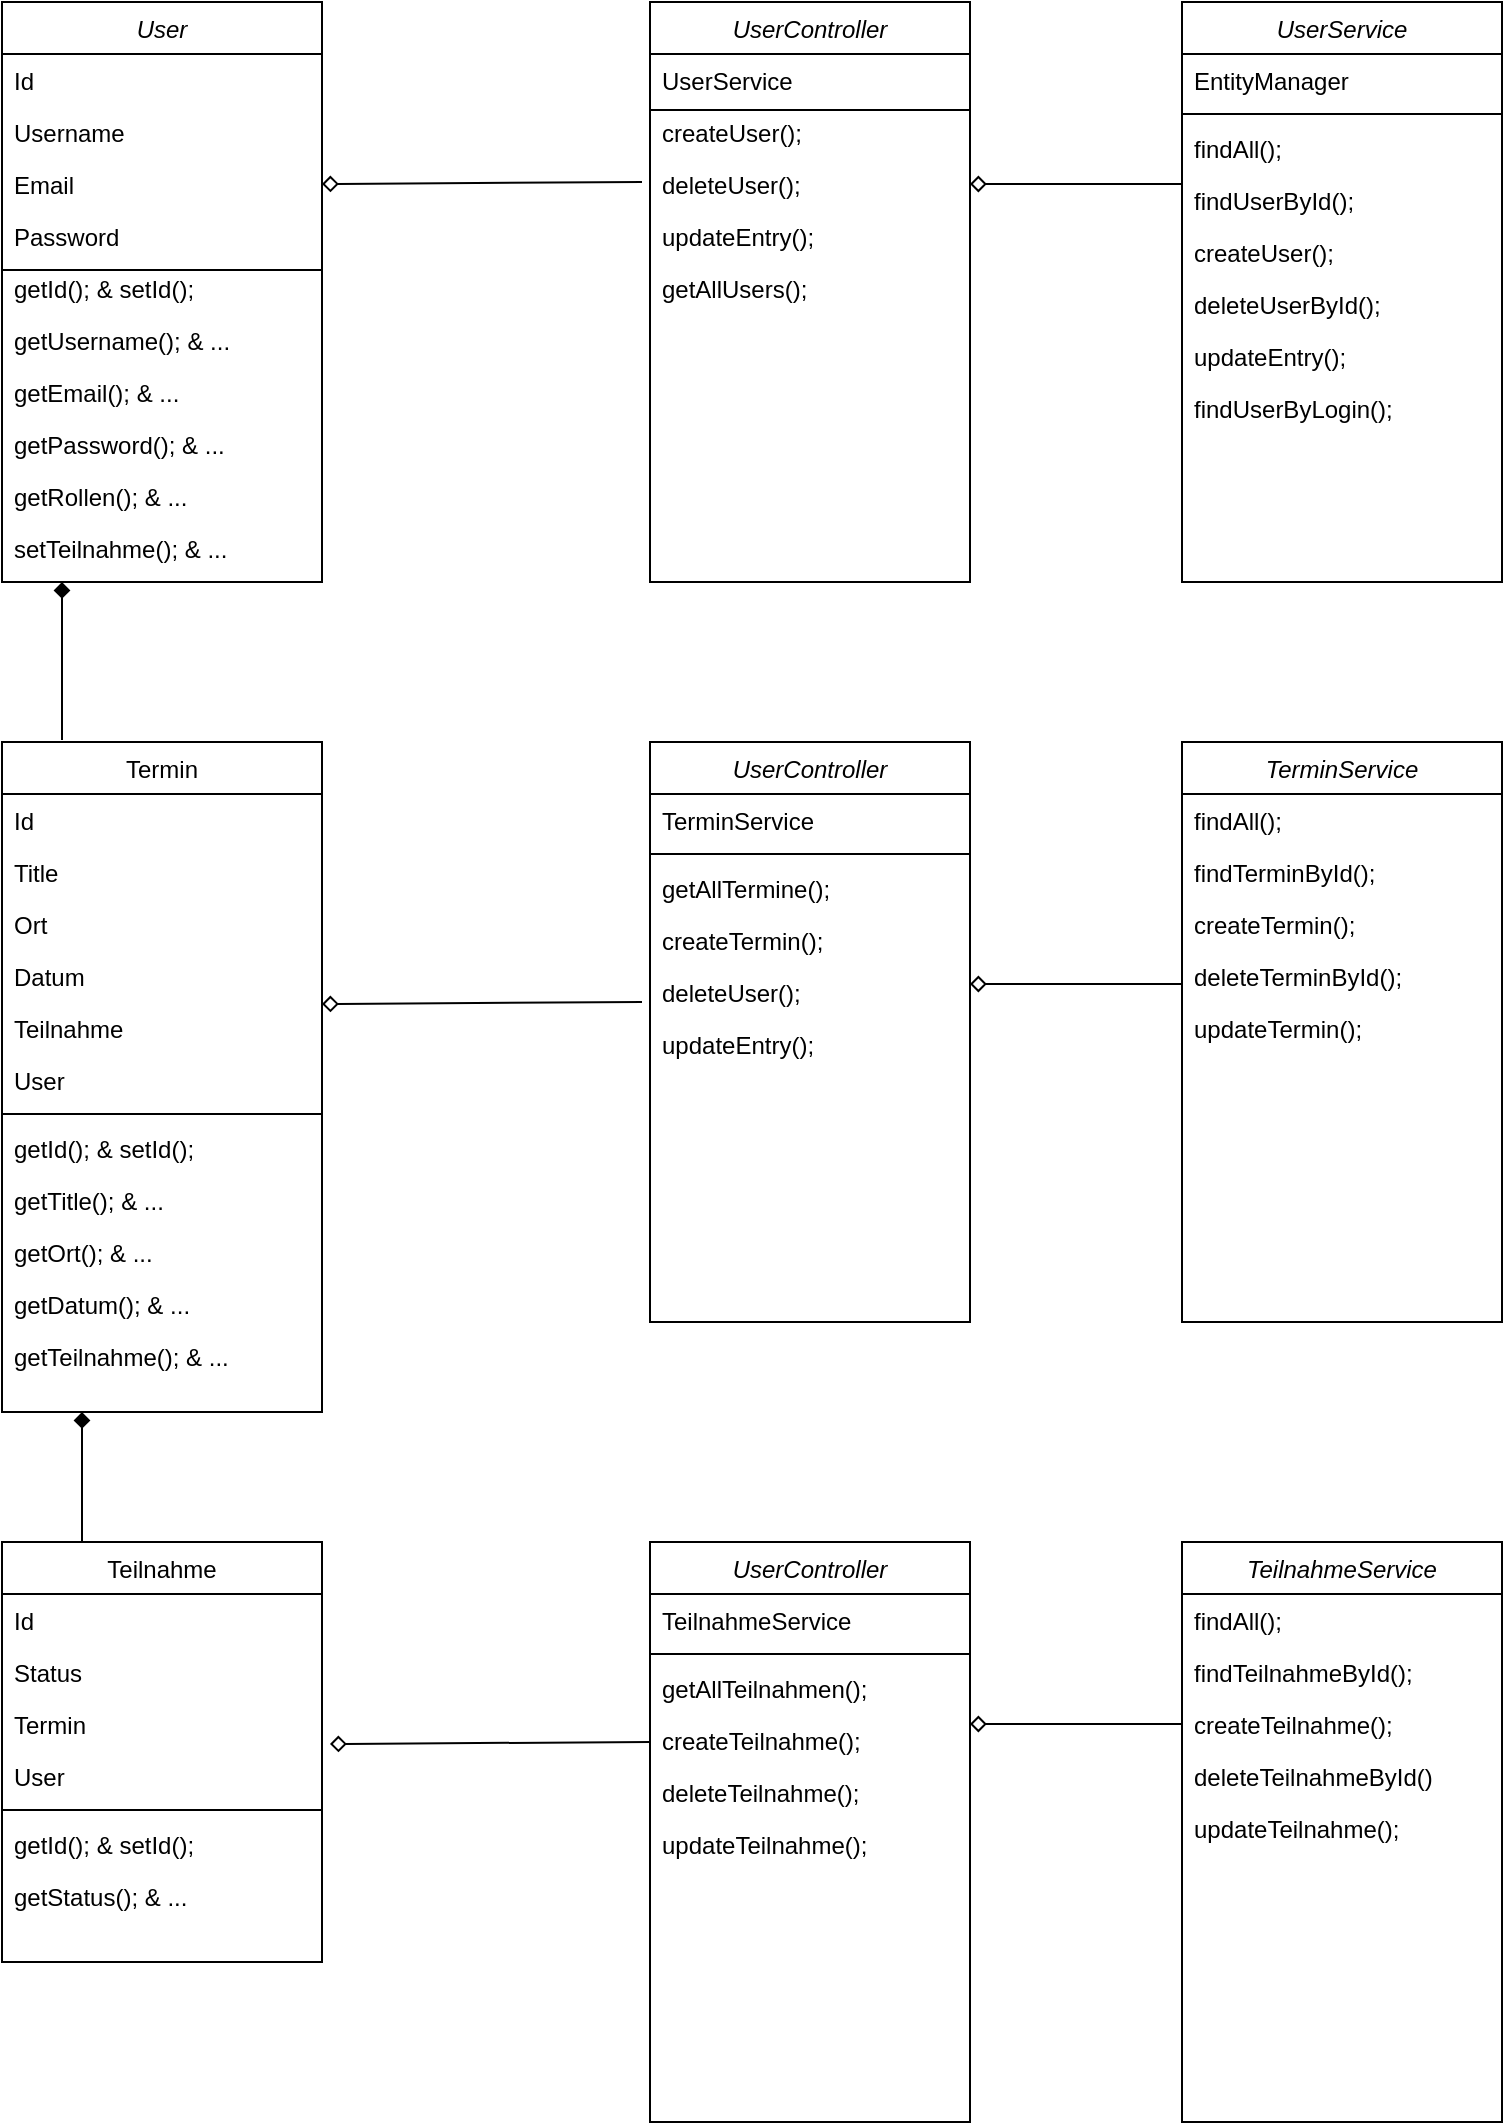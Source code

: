 <mxfile version="15.1.1" type="device"><diagram id="C5RBs43oDa-KdzZeNtuy" name="Page-1"><mxGraphModel dx="1186" dy="548" grid="1" gridSize="10" guides="1" tooltips="1" connect="1" arrows="1" fold="1" page="1" pageScale="1" pageWidth="827" pageHeight="1169" math="0" shadow="0"><root><mxCell id="WIyWlLk6GJQsqaUBKTNV-0"/><mxCell id="WIyWlLk6GJQsqaUBKTNV-1" parent="WIyWlLk6GJQsqaUBKTNV-0"/><mxCell id="zkfFHV4jXpPFQw0GAbJ--0" value="User" style="swimlane;fontStyle=2;align=center;verticalAlign=top;childLayout=stackLayout;horizontal=1;startSize=26;horizontalStack=0;resizeParent=1;resizeLast=0;collapsible=1;marginBottom=0;rounded=0;shadow=0;strokeWidth=1;" parent="WIyWlLk6GJQsqaUBKTNV-1" vertex="1"><mxGeometry x="10" y="10" width="160" height="290" as="geometry"><mxRectangle x="230" y="140" width="160" height="26" as="alternateBounds"/></mxGeometry></mxCell><mxCell id="zkfFHV4jXpPFQw0GAbJ--1" value="Id " style="text;align=left;verticalAlign=top;spacingLeft=4;spacingRight=4;overflow=hidden;rotatable=0;points=[[0,0.5],[1,0.5]];portConstraint=eastwest;" parent="zkfFHV4jXpPFQw0GAbJ--0" vertex="1"><mxGeometry y="26" width="160" height="26" as="geometry"/></mxCell><mxCell id="zkfFHV4jXpPFQw0GAbJ--2" value="Username" style="text;align=left;verticalAlign=top;spacingLeft=4;spacingRight=4;overflow=hidden;rotatable=0;points=[[0,0.5],[1,0.5]];portConstraint=eastwest;rounded=0;shadow=0;html=0;" parent="zkfFHV4jXpPFQw0GAbJ--0" vertex="1"><mxGeometry y="52" width="160" height="26" as="geometry"/></mxCell><mxCell id="zkfFHV4jXpPFQw0GAbJ--3" value="Email" style="text;align=left;verticalAlign=top;spacingLeft=4;spacingRight=4;overflow=hidden;rotatable=0;points=[[0,0.5],[1,0.5]];portConstraint=eastwest;rounded=0;shadow=0;html=0;" parent="zkfFHV4jXpPFQw0GAbJ--0" vertex="1"><mxGeometry y="78" width="160" height="26" as="geometry"/></mxCell><mxCell id="Vy9fnv7Bk7pj_heTWjeg-1" value="Password" style="text;align=left;verticalAlign=top;spacingLeft=4;spacingRight=4;overflow=hidden;rotatable=0;points=[[0,0.5],[1,0.5]];portConstraint=eastwest;rounded=0;shadow=0;html=0;" vertex="1" parent="zkfFHV4jXpPFQw0GAbJ--0"><mxGeometry y="104" width="160" height="26" as="geometry"/></mxCell><mxCell id="Vy9fnv7Bk7pj_heTWjeg-3" value="getId(); &amp; setId();" style="text;align=left;verticalAlign=top;spacingLeft=4;spacingRight=4;overflow=hidden;rotatable=0;points=[[0,0.5],[1,0.5]];portConstraint=eastwest;rounded=0;shadow=0;html=0;" vertex="1" parent="zkfFHV4jXpPFQw0GAbJ--0"><mxGeometry y="130" width="160" height="26" as="geometry"/></mxCell><mxCell id="Vy9fnv7Bk7pj_heTWjeg-4" value="getUsername(); &amp; ..." style="text;align=left;verticalAlign=top;spacingLeft=4;spacingRight=4;overflow=hidden;rotatable=0;points=[[0,0.5],[1,0.5]];portConstraint=eastwest;rounded=0;shadow=0;html=0;" vertex="1" parent="zkfFHV4jXpPFQw0GAbJ--0"><mxGeometry y="156" width="160" height="26" as="geometry"/></mxCell><mxCell id="Vy9fnv7Bk7pj_heTWjeg-5" value="getEmail(); &amp; ..." style="text;align=left;verticalAlign=top;spacingLeft=4;spacingRight=4;overflow=hidden;rotatable=0;points=[[0,0.5],[1,0.5]];portConstraint=eastwest;rounded=0;shadow=0;html=0;" vertex="1" parent="zkfFHV4jXpPFQw0GAbJ--0"><mxGeometry y="182" width="160" height="26" as="geometry"/></mxCell><mxCell id="Vy9fnv7Bk7pj_heTWjeg-6" value="getPassword(); &amp; ..." style="text;align=left;verticalAlign=top;spacingLeft=4;spacingRight=4;overflow=hidden;rotatable=0;points=[[0,0.5],[1,0.5]];portConstraint=eastwest;rounded=0;shadow=0;html=0;" vertex="1" parent="zkfFHV4jXpPFQw0GAbJ--0"><mxGeometry y="208" width="160" height="26" as="geometry"/></mxCell><mxCell id="Vy9fnv7Bk7pj_heTWjeg-7" value="getRollen(); &amp; ..." style="text;align=left;verticalAlign=top;spacingLeft=4;spacingRight=4;overflow=hidden;rotatable=0;points=[[0,0.5],[1,0.5]];portConstraint=eastwest;rounded=0;shadow=0;html=0;" vertex="1" parent="zkfFHV4jXpPFQw0GAbJ--0"><mxGeometry y="234" width="160" height="26" as="geometry"/></mxCell><mxCell id="Vy9fnv7Bk7pj_heTWjeg-8" value="setTeilnahme(); &amp; ..." style="text;align=left;verticalAlign=top;spacingLeft=4;spacingRight=4;overflow=hidden;rotatable=0;points=[[0,0.5],[1,0.5]];portConstraint=eastwest;rounded=0;shadow=0;html=0;" vertex="1" parent="zkfFHV4jXpPFQw0GAbJ--0"><mxGeometry y="260" width="160" height="26" as="geometry"/></mxCell><mxCell id="zkfFHV4jXpPFQw0GAbJ--6" value="Termin" style="swimlane;fontStyle=0;align=center;verticalAlign=top;childLayout=stackLayout;horizontal=1;startSize=26;horizontalStack=0;resizeParent=1;resizeLast=0;collapsible=1;marginBottom=0;rounded=0;shadow=0;strokeWidth=1;" parent="WIyWlLk6GJQsqaUBKTNV-1" vertex="1"><mxGeometry x="10" y="380" width="160" height="335" as="geometry"><mxRectangle x="130" y="380" width="160" height="26" as="alternateBounds"/></mxGeometry></mxCell><mxCell id="zkfFHV4jXpPFQw0GAbJ--7" value="Id" style="text;align=left;verticalAlign=top;spacingLeft=4;spacingRight=4;overflow=hidden;rotatable=0;points=[[0,0.5],[1,0.5]];portConstraint=eastwest;" parent="zkfFHV4jXpPFQw0GAbJ--6" vertex="1"><mxGeometry y="26" width="160" height="26" as="geometry"/></mxCell><mxCell id="zkfFHV4jXpPFQw0GAbJ--8" value="Title" style="text;align=left;verticalAlign=top;spacingLeft=4;spacingRight=4;overflow=hidden;rotatable=0;points=[[0,0.5],[1,0.5]];portConstraint=eastwest;rounded=0;shadow=0;html=0;" parent="zkfFHV4jXpPFQw0GAbJ--6" vertex="1"><mxGeometry y="52" width="160" height="26" as="geometry"/></mxCell><mxCell id="Vy9fnv7Bk7pj_heTWjeg-9" value="Ort" style="text;align=left;verticalAlign=top;spacingLeft=4;spacingRight=4;overflow=hidden;rotatable=0;points=[[0,0.5],[1,0.5]];portConstraint=eastwest;rounded=0;shadow=0;html=0;" vertex="1" parent="zkfFHV4jXpPFQw0GAbJ--6"><mxGeometry y="78" width="160" height="26" as="geometry"/></mxCell><mxCell id="Vy9fnv7Bk7pj_heTWjeg-10" value="Datum" style="text;align=left;verticalAlign=top;spacingLeft=4;spacingRight=4;overflow=hidden;rotatable=0;points=[[0,0.5],[1,0.5]];portConstraint=eastwest;rounded=0;shadow=0;html=0;" vertex="1" parent="zkfFHV4jXpPFQw0GAbJ--6"><mxGeometry y="104" width="160" height="26" as="geometry"/></mxCell><mxCell id="Vy9fnv7Bk7pj_heTWjeg-11" value="Teilnahme" style="text;align=left;verticalAlign=top;spacingLeft=4;spacingRight=4;overflow=hidden;rotatable=0;points=[[0,0.5],[1,0.5]];portConstraint=eastwest;rounded=0;shadow=0;html=0;" vertex="1" parent="zkfFHV4jXpPFQw0GAbJ--6"><mxGeometry y="130" width="160" height="26" as="geometry"/></mxCell><mxCell id="Vy9fnv7Bk7pj_heTWjeg-13" value="User" style="text;align=left;verticalAlign=top;spacingLeft=4;spacingRight=4;overflow=hidden;rotatable=0;points=[[0,0.5],[1,0.5]];portConstraint=eastwest;rounded=0;shadow=0;html=0;" vertex="1" parent="zkfFHV4jXpPFQw0GAbJ--6"><mxGeometry y="156" width="160" height="26" as="geometry"/></mxCell><mxCell id="Vy9fnv7Bk7pj_heTWjeg-12" value="" style="line;html=1;strokeWidth=1;align=left;verticalAlign=middle;spacingTop=-1;spacingLeft=3;spacingRight=3;rotatable=0;labelPosition=right;points=[];portConstraint=eastwest;" vertex="1" parent="zkfFHV4jXpPFQw0GAbJ--6"><mxGeometry y="182" width="160" height="8" as="geometry"/></mxCell><mxCell id="Vy9fnv7Bk7pj_heTWjeg-18" value="getId(); &amp; setId();" style="text;align=left;verticalAlign=top;spacingLeft=4;spacingRight=4;overflow=hidden;rotatable=0;points=[[0,0.5],[1,0.5]];portConstraint=eastwest;rounded=0;shadow=0;html=0;" vertex="1" parent="zkfFHV4jXpPFQw0GAbJ--6"><mxGeometry y="190" width="160" height="26" as="geometry"/></mxCell><mxCell id="Vy9fnv7Bk7pj_heTWjeg-14" value="getTitle(); &amp; ..." style="text;align=left;verticalAlign=top;spacingLeft=4;spacingRight=4;overflow=hidden;rotatable=0;points=[[0,0.5],[1,0.5]];portConstraint=eastwest;rounded=0;shadow=0;html=0;" vertex="1" parent="zkfFHV4jXpPFQw0GAbJ--6"><mxGeometry y="216" width="160" height="26" as="geometry"/></mxCell><mxCell id="Vy9fnv7Bk7pj_heTWjeg-15" value="getOrt(); &amp; ..." style="text;align=left;verticalAlign=top;spacingLeft=4;spacingRight=4;overflow=hidden;rotatable=0;points=[[0,0.5],[1,0.5]];portConstraint=eastwest;rounded=0;shadow=0;html=0;" vertex="1" parent="zkfFHV4jXpPFQw0GAbJ--6"><mxGeometry y="242" width="160" height="26" as="geometry"/></mxCell><mxCell id="Vy9fnv7Bk7pj_heTWjeg-16" value="getDatum(); &amp; ..." style="text;align=left;verticalAlign=top;spacingLeft=4;spacingRight=4;overflow=hidden;rotatable=0;points=[[0,0.5],[1,0.5]];portConstraint=eastwest;rounded=0;shadow=0;html=0;" vertex="1" parent="zkfFHV4jXpPFQw0GAbJ--6"><mxGeometry y="268" width="160" height="26" as="geometry"/></mxCell><mxCell id="Vy9fnv7Bk7pj_heTWjeg-17" value="getTeilnahme(); &amp; ..." style="text;align=left;verticalAlign=top;spacingLeft=4;spacingRight=4;overflow=hidden;rotatable=0;points=[[0,0.5],[1,0.5]];portConstraint=eastwest;rounded=0;shadow=0;html=0;" vertex="1" parent="zkfFHV4jXpPFQw0GAbJ--6"><mxGeometry y="294" width="160" height="26" as="geometry"/></mxCell><mxCell id="zkfFHV4jXpPFQw0GAbJ--13" value="Teilnahme" style="swimlane;fontStyle=0;align=center;verticalAlign=top;childLayout=stackLayout;horizontal=1;startSize=26;horizontalStack=0;resizeParent=1;resizeLast=0;collapsible=1;marginBottom=0;rounded=0;shadow=0;strokeWidth=1;" parent="WIyWlLk6GJQsqaUBKTNV-1" vertex="1"><mxGeometry x="10" y="780" width="160" height="210" as="geometry"><mxRectangle x="340" y="380" width="170" height="26" as="alternateBounds"/></mxGeometry></mxCell><mxCell id="zkfFHV4jXpPFQw0GAbJ--14" value="Id" style="text;align=left;verticalAlign=top;spacingLeft=4;spacingRight=4;overflow=hidden;rotatable=0;points=[[0,0.5],[1,0.5]];portConstraint=eastwest;" parent="zkfFHV4jXpPFQw0GAbJ--13" vertex="1"><mxGeometry y="26" width="160" height="26" as="geometry"/></mxCell><mxCell id="Vy9fnv7Bk7pj_heTWjeg-20" value="Status" style="text;align=left;verticalAlign=top;spacingLeft=4;spacingRight=4;overflow=hidden;rotatable=0;points=[[0,0.5],[1,0.5]];portConstraint=eastwest;" vertex="1" parent="zkfFHV4jXpPFQw0GAbJ--13"><mxGeometry y="52" width="160" height="26" as="geometry"/></mxCell><mxCell id="Vy9fnv7Bk7pj_heTWjeg-21" value="Termin" style="text;align=left;verticalAlign=top;spacingLeft=4;spacingRight=4;overflow=hidden;rotatable=0;points=[[0,0.5],[1,0.5]];portConstraint=eastwest;" vertex="1" parent="zkfFHV4jXpPFQw0GAbJ--13"><mxGeometry y="78" width="160" height="26" as="geometry"/></mxCell><mxCell id="Vy9fnv7Bk7pj_heTWjeg-22" value="User" style="text;align=left;verticalAlign=top;spacingLeft=4;spacingRight=4;overflow=hidden;rotatable=0;points=[[0,0.5],[1,0.5]];portConstraint=eastwest;" vertex="1" parent="zkfFHV4jXpPFQw0GAbJ--13"><mxGeometry y="104" width="160" height="26" as="geometry"/></mxCell><mxCell id="zkfFHV4jXpPFQw0GAbJ--15" value="" style="line;html=1;strokeWidth=1;align=left;verticalAlign=middle;spacingTop=-1;spacingLeft=3;spacingRight=3;rotatable=0;labelPosition=right;points=[];portConstraint=eastwest;" parent="zkfFHV4jXpPFQw0GAbJ--13" vertex="1"><mxGeometry y="130" width="160" height="8" as="geometry"/></mxCell><mxCell id="Vy9fnv7Bk7pj_heTWjeg-23" value="getId(); &amp; setId();" style="text;align=left;verticalAlign=top;spacingLeft=4;spacingRight=4;overflow=hidden;rotatable=0;points=[[0,0.5],[1,0.5]];portConstraint=eastwest;rounded=0;shadow=0;html=0;" vertex="1" parent="zkfFHV4jXpPFQw0GAbJ--13"><mxGeometry y="138" width="160" height="26" as="geometry"/></mxCell><mxCell id="Vy9fnv7Bk7pj_heTWjeg-24" value="getStatus(); &amp; ..." style="text;align=left;verticalAlign=top;spacingLeft=4;spacingRight=4;overflow=hidden;rotatable=0;points=[[0,0.5],[1,0.5]];portConstraint=eastwest;rounded=0;shadow=0;html=0;" vertex="1" parent="zkfFHV4jXpPFQw0GAbJ--13"><mxGeometry y="164" width="160" height="26" as="geometry"/></mxCell><mxCell id="Vy9fnv7Bk7pj_heTWjeg-25" value="" style="endArrow=diamond;html=1;endFill=1;" edge="1" parent="WIyWlLk6GJQsqaUBKTNV-1"><mxGeometry width="50" height="50" relative="1" as="geometry"><mxPoint x="40" y="379" as="sourcePoint"/><mxPoint x="40" y="300" as="targetPoint"/></mxGeometry></mxCell><mxCell id="Vy9fnv7Bk7pj_heTWjeg-26" value="" style="endArrow=diamond;html=1;endFill=1;entryX=0.25;entryY=1;entryDx=0;entryDy=0;" edge="1" parent="WIyWlLk6GJQsqaUBKTNV-1" target="zkfFHV4jXpPFQw0GAbJ--6"><mxGeometry width="50" height="50" relative="1" as="geometry"><mxPoint x="50" y="780" as="sourcePoint"/><mxPoint x="370" y="490" as="targetPoint"/></mxGeometry></mxCell><mxCell id="Vy9fnv7Bk7pj_heTWjeg-27" value="UserController" style="swimlane;fontStyle=2;align=center;verticalAlign=top;childLayout=stackLayout;horizontal=1;startSize=26;horizontalStack=0;resizeParent=1;resizeLast=0;collapsible=1;marginBottom=0;rounded=0;shadow=0;strokeWidth=1;" vertex="1" parent="WIyWlLk6GJQsqaUBKTNV-1"><mxGeometry x="334" y="10" width="160" height="290" as="geometry"><mxRectangle x="230" y="140" width="160" height="26" as="alternateBounds"/></mxGeometry></mxCell><mxCell id="Vy9fnv7Bk7pj_heTWjeg-53" value="UserService" style="text;align=left;verticalAlign=top;spacingLeft=4;spacingRight=4;overflow=hidden;rotatable=0;points=[[0,0.5],[1,0.5]];portConstraint=eastwest;rounded=0;shadow=0;html=0;" vertex="1" parent="Vy9fnv7Bk7pj_heTWjeg-27"><mxGeometry y="26" width="160" height="26" as="geometry"/></mxCell><mxCell id="Vy9fnv7Bk7pj_heTWjeg-54" value="createUser();" style="text;align=left;verticalAlign=top;spacingLeft=4;spacingRight=4;overflow=hidden;rotatable=0;points=[[0,0.5],[1,0.5]];portConstraint=eastwest;rounded=0;shadow=0;html=0;" vertex="1" parent="Vy9fnv7Bk7pj_heTWjeg-27"><mxGeometry y="52" width="160" height="26" as="geometry"/></mxCell><mxCell id="Vy9fnv7Bk7pj_heTWjeg-58" value="deleteUser();" style="text;align=left;verticalAlign=top;spacingLeft=4;spacingRight=4;overflow=hidden;rotatable=0;points=[[0,0.5],[1,0.5]];portConstraint=eastwest;rounded=0;shadow=0;html=0;" vertex="1" parent="Vy9fnv7Bk7pj_heTWjeg-27"><mxGeometry y="78" width="160" height="26" as="geometry"/></mxCell><mxCell id="Vy9fnv7Bk7pj_heTWjeg-59" value="updateEntry();" style="text;align=left;verticalAlign=top;spacingLeft=4;spacingRight=4;overflow=hidden;rotatable=0;points=[[0,0.5],[1,0.5]];portConstraint=eastwest;rounded=0;shadow=0;html=0;" vertex="1" parent="Vy9fnv7Bk7pj_heTWjeg-27"><mxGeometry y="104" width="160" height="26" as="geometry"/></mxCell><mxCell id="Vy9fnv7Bk7pj_heTWjeg-61" value="getAllUsers();" style="text;align=left;verticalAlign=top;spacingLeft=4;spacingRight=4;overflow=hidden;rotatable=0;points=[[0,0.5],[1,0.5]];portConstraint=eastwest;rounded=0;shadow=0;html=0;" vertex="1" parent="Vy9fnv7Bk7pj_heTWjeg-27"><mxGeometry y="130" width="160" height="26" as="geometry"/></mxCell><mxCell id="Vy9fnv7Bk7pj_heTWjeg-38" value="" style="endArrow=diamond;html=1;endFill=0;entryX=1;entryY=0.5;entryDx=0;entryDy=0;" edge="1" parent="WIyWlLk6GJQsqaUBKTNV-1" target="zkfFHV4jXpPFQw0GAbJ--3"><mxGeometry width="50" height="50" relative="1" as="geometry"><mxPoint x="330" y="100" as="sourcePoint"/><mxPoint x="480" y="80" as="targetPoint"/></mxGeometry></mxCell><mxCell id="Vy9fnv7Bk7pj_heTWjeg-42" value="" style="endArrow=diamond;html=1;endFill=0;entryX=1;entryY=0.5;entryDx=0;entryDy=0;" edge="1" parent="WIyWlLk6GJQsqaUBKTNV-1"><mxGeometry width="50" height="50" relative="1" as="geometry"><mxPoint x="330" y="510.0" as="sourcePoint"/><mxPoint x="170" y="511" as="targetPoint"/></mxGeometry></mxCell><mxCell id="Vy9fnv7Bk7pj_heTWjeg-43" value="" style="endArrow=diamond;html=1;endFill=0;entryX=1;entryY=0.5;entryDx=0;entryDy=0;" edge="1" parent="WIyWlLk6GJQsqaUBKTNV-1"><mxGeometry width="50" height="50" relative="1" as="geometry"><mxPoint x="334" y="880.0" as="sourcePoint"/><mxPoint x="174" y="881" as="targetPoint"/></mxGeometry></mxCell><mxCell id="Vy9fnv7Bk7pj_heTWjeg-44" value="" style="endArrow=diamond;html=1;endFill=0;entryX=1;entryY=0.5;entryDx=0;entryDy=0;" edge="1" parent="WIyWlLk6GJQsqaUBKTNV-1"><mxGeometry width="50" height="50" relative="1" as="geometry"><mxPoint x="600" y="101" as="sourcePoint"/><mxPoint x="494" y="101" as="targetPoint"/></mxGeometry></mxCell><mxCell id="Vy9fnv7Bk7pj_heTWjeg-45" value="" style="endArrow=diamond;html=1;endFill=0;entryX=1;entryY=0.5;entryDx=0;entryDy=0;" edge="1" parent="WIyWlLk6GJQsqaUBKTNV-1"><mxGeometry width="50" height="50" relative="1" as="geometry"><mxPoint x="600" y="501" as="sourcePoint"/><mxPoint x="494" y="501" as="targetPoint"/></mxGeometry></mxCell><mxCell id="Vy9fnv7Bk7pj_heTWjeg-46" value="" style="endArrow=diamond;html=1;endFill=0;entryX=1;entryY=0.5;entryDx=0;entryDy=0;" edge="1" parent="WIyWlLk6GJQsqaUBKTNV-1"><mxGeometry width="50" height="50" relative="1" as="geometry"><mxPoint x="600" y="871" as="sourcePoint"/><mxPoint x="494" y="871" as="targetPoint"/></mxGeometry></mxCell><mxCell id="Vy9fnv7Bk7pj_heTWjeg-47" value="UserService" style="swimlane;fontStyle=2;align=center;verticalAlign=top;childLayout=stackLayout;horizontal=1;startSize=26;horizontalStack=0;resizeParent=1;resizeLast=0;collapsible=1;marginBottom=0;rounded=0;shadow=0;strokeWidth=1;" vertex="1" parent="WIyWlLk6GJQsqaUBKTNV-1"><mxGeometry x="600" y="10" width="160" height="290" as="geometry"><mxRectangle x="230" y="140" width="160" height="26" as="alternateBounds"/></mxGeometry></mxCell><mxCell id="Vy9fnv7Bk7pj_heTWjeg-76" value="EntityManager" style="text;align=left;verticalAlign=top;spacingLeft=4;spacingRight=4;overflow=hidden;rotatable=0;points=[[0,0.5],[1,0.5]];portConstraint=eastwest;rounded=0;shadow=0;html=0;" vertex="1" parent="Vy9fnv7Bk7pj_heTWjeg-47"><mxGeometry y="26" width="160" height="26" as="geometry"/></mxCell><mxCell id="Vy9fnv7Bk7pj_heTWjeg-77" value="" style="line;html=1;strokeWidth=1;align=left;verticalAlign=middle;spacingTop=-1;spacingLeft=3;spacingRight=3;rotatable=0;labelPosition=right;points=[];portConstraint=eastwest;" vertex="1" parent="Vy9fnv7Bk7pj_heTWjeg-47"><mxGeometry y="52" width="160" height="8" as="geometry"/></mxCell><mxCell id="Vy9fnv7Bk7pj_heTWjeg-78" value="findAll();" style="text;align=left;verticalAlign=top;spacingLeft=4;spacingRight=4;overflow=hidden;rotatable=0;points=[[0,0.5],[1,0.5]];portConstraint=eastwest;rounded=0;shadow=0;html=0;" vertex="1" parent="Vy9fnv7Bk7pj_heTWjeg-47"><mxGeometry y="60" width="160" height="26" as="geometry"/></mxCell><mxCell id="Vy9fnv7Bk7pj_heTWjeg-79" value="findUserById();" style="text;align=left;verticalAlign=top;spacingLeft=4;spacingRight=4;overflow=hidden;rotatable=0;points=[[0,0.5],[1,0.5]];portConstraint=eastwest;rounded=0;shadow=0;html=0;" vertex="1" parent="Vy9fnv7Bk7pj_heTWjeg-47"><mxGeometry y="86" width="160" height="26" as="geometry"/></mxCell><mxCell id="Vy9fnv7Bk7pj_heTWjeg-80" value="createUser();" style="text;align=left;verticalAlign=top;spacingLeft=4;spacingRight=4;overflow=hidden;rotatable=0;points=[[0,0.5],[1,0.5]];portConstraint=eastwest;rounded=0;shadow=0;html=0;" vertex="1" parent="Vy9fnv7Bk7pj_heTWjeg-47"><mxGeometry y="112" width="160" height="26" as="geometry"/></mxCell><mxCell id="Vy9fnv7Bk7pj_heTWjeg-81" value="deleteUserById();" style="text;align=left;verticalAlign=top;spacingLeft=4;spacingRight=4;overflow=hidden;rotatable=0;points=[[0,0.5],[1,0.5]];portConstraint=eastwest;rounded=0;shadow=0;html=0;" vertex="1" parent="Vy9fnv7Bk7pj_heTWjeg-47"><mxGeometry y="138" width="160" height="26" as="geometry"/></mxCell><mxCell id="Vy9fnv7Bk7pj_heTWjeg-82" value="updateEntry();" style="text;align=left;verticalAlign=top;spacingLeft=4;spacingRight=4;overflow=hidden;rotatable=0;points=[[0,0.5],[1,0.5]];portConstraint=eastwest;rounded=0;shadow=0;html=0;" vertex="1" parent="Vy9fnv7Bk7pj_heTWjeg-47"><mxGeometry y="164" width="160" height="26" as="geometry"/></mxCell><mxCell id="Vy9fnv7Bk7pj_heTWjeg-83" value="findUserByLogin();" style="text;align=left;verticalAlign=top;spacingLeft=4;spacingRight=4;overflow=hidden;rotatable=0;points=[[0,0.5],[1,0.5]];portConstraint=eastwest;rounded=0;shadow=0;html=0;" vertex="1" parent="Vy9fnv7Bk7pj_heTWjeg-47"><mxGeometry y="190" width="160" height="26" as="geometry"/></mxCell><mxCell id="Vy9fnv7Bk7pj_heTWjeg-48" value="TerminService" style="swimlane;fontStyle=2;align=center;verticalAlign=top;childLayout=stackLayout;horizontal=1;startSize=26;horizontalStack=0;resizeParent=1;resizeLast=0;collapsible=1;marginBottom=0;rounded=0;shadow=0;strokeWidth=1;" vertex="1" parent="WIyWlLk6GJQsqaUBKTNV-1"><mxGeometry x="600" y="380" width="160" height="290" as="geometry"><mxRectangle x="230" y="140" width="160" height="26" as="alternateBounds"/></mxGeometry></mxCell><mxCell id="Vy9fnv7Bk7pj_heTWjeg-85" value="findAll();" style="text;align=left;verticalAlign=top;spacingLeft=4;spacingRight=4;overflow=hidden;rotatable=0;points=[[0,0.5],[1,0.5]];portConstraint=eastwest;rounded=0;shadow=0;html=0;" vertex="1" parent="Vy9fnv7Bk7pj_heTWjeg-48"><mxGeometry y="26" width="160" height="26" as="geometry"/></mxCell><mxCell id="Vy9fnv7Bk7pj_heTWjeg-86" value="findTerminById();" style="text;align=left;verticalAlign=top;spacingLeft=4;spacingRight=4;overflow=hidden;rotatable=0;points=[[0,0.5],[1,0.5]];portConstraint=eastwest;rounded=0;shadow=0;html=0;" vertex="1" parent="Vy9fnv7Bk7pj_heTWjeg-48"><mxGeometry y="52" width="160" height="26" as="geometry"/></mxCell><mxCell id="Vy9fnv7Bk7pj_heTWjeg-87" value="createTermin();" style="text;align=left;verticalAlign=top;spacingLeft=4;spacingRight=4;overflow=hidden;rotatable=0;points=[[0,0.5],[1,0.5]];portConstraint=eastwest;rounded=0;shadow=0;html=0;" vertex="1" parent="Vy9fnv7Bk7pj_heTWjeg-48"><mxGeometry y="78" width="160" height="26" as="geometry"/></mxCell><mxCell id="Vy9fnv7Bk7pj_heTWjeg-88" value="deleteTerminById();" style="text;align=left;verticalAlign=top;spacingLeft=4;spacingRight=4;overflow=hidden;rotatable=0;points=[[0,0.5],[1,0.5]];portConstraint=eastwest;rounded=0;shadow=0;html=0;" vertex="1" parent="Vy9fnv7Bk7pj_heTWjeg-48"><mxGeometry y="104" width="160" height="26" as="geometry"/></mxCell><mxCell id="Vy9fnv7Bk7pj_heTWjeg-89" value="updateTermin();" style="text;align=left;verticalAlign=top;spacingLeft=4;spacingRight=4;overflow=hidden;rotatable=0;points=[[0,0.5],[1,0.5]];portConstraint=eastwest;rounded=0;shadow=0;html=0;" vertex="1" parent="Vy9fnv7Bk7pj_heTWjeg-48"><mxGeometry y="130" width="160" height="26" as="geometry"/></mxCell><mxCell id="Vy9fnv7Bk7pj_heTWjeg-49" value="TeilnahmeService" style="swimlane;fontStyle=2;align=center;verticalAlign=top;childLayout=stackLayout;horizontal=1;startSize=26;horizontalStack=0;resizeParent=1;resizeLast=0;collapsible=1;marginBottom=0;rounded=0;shadow=0;strokeWidth=1;" vertex="1" parent="WIyWlLk6GJQsqaUBKTNV-1"><mxGeometry x="600" y="780" width="160" height="290" as="geometry"><mxRectangle x="230" y="140" width="160" height="26" as="alternateBounds"/></mxGeometry></mxCell><mxCell id="Vy9fnv7Bk7pj_heTWjeg-90" value="findAll();" style="text;align=left;verticalAlign=top;spacingLeft=4;spacingRight=4;overflow=hidden;rotatable=0;points=[[0,0.5],[1,0.5]];portConstraint=eastwest;rounded=0;shadow=0;html=0;" vertex="1" parent="Vy9fnv7Bk7pj_heTWjeg-49"><mxGeometry y="26" width="160" height="26" as="geometry"/></mxCell><mxCell id="Vy9fnv7Bk7pj_heTWjeg-91" value="findTeilnahmeById();" style="text;align=left;verticalAlign=top;spacingLeft=4;spacingRight=4;overflow=hidden;rotatable=0;points=[[0,0.5],[1,0.5]];portConstraint=eastwest;rounded=0;shadow=0;html=0;" vertex="1" parent="Vy9fnv7Bk7pj_heTWjeg-49"><mxGeometry y="52" width="160" height="26" as="geometry"/></mxCell><mxCell id="Vy9fnv7Bk7pj_heTWjeg-92" value="createTeilnahme();" style="text;align=left;verticalAlign=top;spacingLeft=4;spacingRight=4;overflow=hidden;rotatable=0;points=[[0,0.5],[1,0.5]];portConstraint=eastwest;rounded=0;shadow=0;html=0;" vertex="1" parent="Vy9fnv7Bk7pj_heTWjeg-49"><mxGeometry y="78" width="160" height="26" as="geometry"/></mxCell><mxCell id="Vy9fnv7Bk7pj_heTWjeg-93" value="deleteTeilnahmeById()" style="text;align=left;verticalAlign=top;spacingLeft=4;spacingRight=4;overflow=hidden;rotatable=0;points=[[0,0.5],[1,0.5]];portConstraint=eastwest;rounded=0;shadow=0;html=0;" vertex="1" parent="Vy9fnv7Bk7pj_heTWjeg-49"><mxGeometry y="104" width="160" height="26" as="geometry"/></mxCell><mxCell id="Vy9fnv7Bk7pj_heTWjeg-94" value="updateTeilnahme();" style="text;align=left;verticalAlign=top;spacingLeft=4;spacingRight=4;overflow=hidden;rotatable=0;points=[[0,0.5],[1,0.5]];portConstraint=eastwest;rounded=0;shadow=0;html=0;" vertex="1" parent="Vy9fnv7Bk7pj_heTWjeg-49"><mxGeometry y="130" width="160" height="26" as="geometry"/></mxCell><mxCell id="Vy9fnv7Bk7pj_heTWjeg-51" value="" style="line;html=1;strokeWidth=1;align=left;verticalAlign=middle;spacingTop=-1;spacingLeft=3;spacingRight=3;rotatable=0;labelPosition=right;points=[];portConstraint=eastwest;" vertex="1" parent="WIyWlLk6GJQsqaUBKTNV-1"><mxGeometry x="10" y="140" width="160" height="8" as="geometry"/></mxCell><mxCell id="Vy9fnv7Bk7pj_heTWjeg-60" value="" style="line;html=1;strokeWidth=1;align=left;verticalAlign=middle;spacingTop=-1;spacingLeft=3;spacingRight=3;rotatable=0;labelPosition=right;points=[];portConstraint=eastwest;" vertex="1" parent="WIyWlLk6GJQsqaUBKTNV-1"><mxGeometry x="334" y="60" width="160" height="8" as="geometry"/></mxCell><mxCell id="Vy9fnv7Bk7pj_heTWjeg-62" value="UserController" style="swimlane;fontStyle=2;align=center;verticalAlign=top;childLayout=stackLayout;horizontal=1;startSize=26;horizontalStack=0;resizeParent=1;resizeLast=0;collapsible=1;marginBottom=0;rounded=0;shadow=0;strokeWidth=1;" vertex="1" parent="WIyWlLk6GJQsqaUBKTNV-1"><mxGeometry x="334" y="380" width="160" height="290" as="geometry"><mxRectangle x="230" y="140" width="160" height="26" as="alternateBounds"/></mxGeometry></mxCell><mxCell id="Vy9fnv7Bk7pj_heTWjeg-63" value="TerminService" style="text;align=left;verticalAlign=top;spacingLeft=4;spacingRight=4;overflow=hidden;rotatable=0;points=[[0,0.5],[1,0.5]];portConstraint=eastwest;rounded=0;shadow=0;html=0;" vertex="1" parent="Vy9fnv7Bk7pj_heTWjeg-62"><mxGeometry y="26" width="160" height="26" as="geometry"/></mxCell><mxCell id="Vy9fnv7Bk7pj_heTWjeg-68" value="" style="line;html=1;strokeWidth=1;align=left;verticalAlign=middle;spacingTop=-1;spacingLeft=3;spacingRight=3;rotatable=0;labelPosition=right;points=[];portConstraint=eastwest;" vertex="1" parent="Vy9fnv7Bk7pj_heTWjeg-62"><mxGeometry y="52" width="160" height="8" as="geometry"/></mxCell><mxCell id="Vy9fnv7Bk7pj_heTWjeg-64" value="getAllTermine();" style="text;align=left;verticalAlign=top;spacingLeft=4;spacingRight=4;overflow=hidden;rotatable=0;points=[[0,0.5],[1,0.5]];portConstraint=eastwest;rounded=0;shadow=0;html=0;" vertex="1" parent="Vy9fnv7Bk7pj_heTWjeg-62"><mxGeometry y="60" width="160" height="26" as="geometry"/></mxCell><mxCell id="Vy9fnv7Bk7pj_heTWjeg-65" value="createTermin();" style="text;align=left;verticalAlign=top;spacingLeft=4;spacingRight=4;overflow=hidden;rotatable=0;points=[[0,0.5],[1,0.5]];portConstraint=eastwest;rounded=0;shadow=0;html=0;" vertex="1" parent="Vy9fnv7Bk7pj_heTWjeg-62"><mxGeometry y="86" width="160" height="26" as="geometry"/></mxCell><mxCell id="Vy9fnv7Bk7pj_heTWjeg-66" value="deleteUser();" style="text;align=left;verticalAlign=top;spacingLeft=4;spacingRight=4;overflow=hidden;rotatable=0;points=[[0,0.5],[1,0.5]];portConstraint=eastwest;rounded=0;shadow=0;html=0;" vertex="1" parent="Vy9fnv7Bk7pj_heTWjeg-62"><mxGeometry y="112" width="160" height="26" as="geometry"/></mxCell><mxCell id="Vy9fnv7Bk7pj_heTWjeg-67" value="updateEntry();" style="text;align=left;verticalAlign=top;spacingLeft=4;spacingRight=4;overflow=hidden;rotatable=0;points=[[0,0.5],[1,0.5]];portConstraint=eastwest;rounded=0;shadow=0;html=0;" vertex="1" parent="Vy9fnv7Bk7pj_heTWjeg-62"><mxGeometry y="138" width="160" height="26" as="geometry"/></mxCell><mxCell id="Vy9fnv7Bk7pj_heTWjeg-69" value="UserController" style="swimlane;fontStyle=2;align=center;verticalAlign=top;childLayout=stackLayout;horizontal=1;startSize=26;horizontalStack=0;resizeParent=1;resizeLast=0;collapsible=1;marginBottom=0;rounded=0;shadow=0;strokeWidth=1;" vertex="1" parent="WIyWlLk6GJQsqaUBKTNV-1"><mxGeometry x="334" y="780" width="160" height="290" as="geometry"><mxRectangle x="230" y="140" width="160" height="26" as="alternateBounds"/></mxGeometry></mxCell><mxCell id="Vy9fnv7Bk7pj_heTWjeg-70" value="TeilnahmeService" style="text;align=left;verticalAlign=top;spacingLeft=4;spacingRight=4;overflow=hidden;rotatable=0;points=[[0,0.5],[1,0.5]];portConstraint=eastwest;rounded=0;shadow=0;html=0;" vertex="1" parent="Vy9fnv7Bk7pj_heTWjeg-69"><mxGeometry y="26" width="160" height="26" as="geometry"/></mxCell><mxCell id="Vy9fnv7Bk7pj_heTWjeg-71" value="" style="line;html=1;strokeWidth=1;align=left;verticalAlign=middle;spacingTop=-1;spacingLeft=3;spacingRight=3;rotatable=0;labelPosition=right;points=[];portConstraint=eastwest;" vertex="1" parent="Vy9fnv7Bk7pj_heTWjeg-69"><mxGeometry y="52" width="160" height="8" as="geometry"/></mxCell><mxCell id="Vy9fnv7Bk7pj_heTWjeg-72" value="getAllTeilnahmen();" style="text;align=left;verticalAlign=top;spacingLeft=4;spacingRight=4;overflow=hidden;rotatable=0;points=[[0,0.5],[1,0.5]];portConstraint=eastwest;rounded=0;shadow=0;html=0;" vertex="1" parent="Vy9fnv7Bk7pj_heTWjeg-69"><mxGeometry y="60" width="160" height="26" as="geometry"/></mxCell><mxCell id="Vy9fnv7Bk7pj_heTWjeg-73" value="createTeilnahme();" style="text;align=left;verticalAlign=top;spacingLeft=4;spacingRight=4;overflow=hidden;rotatable=0;points=[[0,0.5],[1,0.5]];portConstraint=eastwest;rounded=0;shadow=0;html=0;" vertex="1" parent="Vy9fnv7Bk7pj_heTWjeg-69"><mxGeometry y="86" width="160" height="26" as="geometry"/></mxCell><mxCell id="Vy9fnv7Bk7pj_heTWjeg-74" value="deleteTeilnahme();" style="text;align=left;verticalAlign=top;spacingLeft=4;spacingRight=4;overflow=hidden;rotatable=0;points=[[0,0.5],[1,0.5]];portConstraint=eastwest;rounded=0;shadow=0;html=0;" vertex="1" parent="Vy9fnv7Bk7pj_heTWjeg-69"><mxGeometry y="112" width="160" height="26" as="geometry"/></mxCell><mxCell id="Vy9fnv7Bk7pj_heTWjeg-75" value="updateTeilnahme();" style="text;align=left;verticalAlign=top;spacingLeft=4;spacingRight=4;overflow=hidden;rotatable=0;points=[[0,0.5],[1,0.5]];portConstraint=eastwest;rounded=0;shadow=0;html=0;" vertex="1" parent="Vy9fnv7Bk7pj_heTWjeg-69"><mxGeometry y="138" width="160" height="26" as="geometry"/></mxCell></root></mxGraphModel></diagram></mxfile>